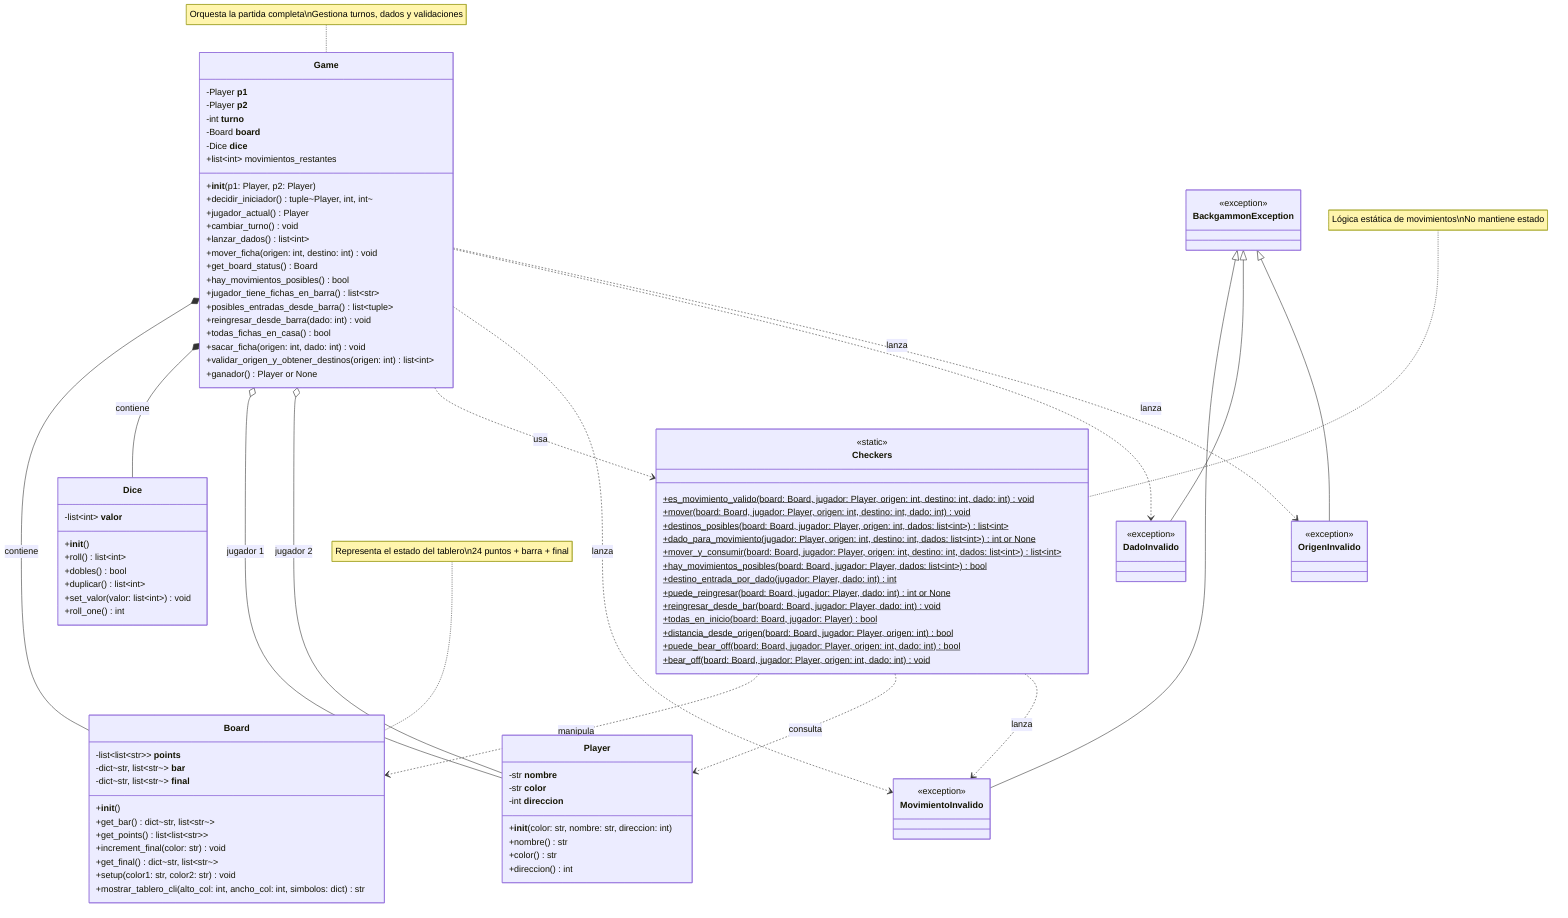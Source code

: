 classDiagram
    direction TB

    class Game {
        -Player __p1__
        -Player __p2__
        -int __turno__
        -Board __board__
        -Dice __dice__
        +list~int~ movimientos_restantes
        +__init__(p1: Player, p2: Player)
        +decidir_iniciador() tuple~Player, int, int~
        +jugador_actual() Player
        +cambiar_turno() void
        +lanzar_dados() list~int~
        +mover_ficha(origen: int, destino: int) void
        +get_board_status() Board
        +hay_movimientos_posibles() bool
        +jugador_tiene_fichas_en_barra() list~str~
        +posibles_entradas_desde_barra() list~tuple~
        +reingresar_desde_barra(dado: int) void
        +todas_fichas_en_casa() bool
        +sacar_ficha(origen: int, dado: int) void
        +validar_origen_y_obtener_destinos(origen: int) list~int~
        +ganador() Player or None
    }

    class Player {
        -str __nombre__
        -str __color__
        -int __direccion__
        +__init__(color: str, nombre: str, direccion: int)
        +nombre() str
        +color() str
        +direccion() int
    }

    class Board {
        -list~list~str~~ __points__
        -dict~str, list~str~~ __bar__
        -dict~str, list~str~~ __final__
        +__init__()
        +get_bar() dict~str, list~str~~
        +get_points() list~list~str~~
        +increment_final(color: str) void
        +get_final() dict~str, list~str~~
        +setup(color1: str, color2: str) void
        +mostrar_tablero_cli(alto_col: int, ancho_col: int, simbolos: dict) str
    }

    class Dice {
        -list~int~ __valor__
        +__init__()
        +roll() list~int~
        +dobles() bool
        +duplicar() list~int~
        +set_valor(valor: list~int~) void
        +roll_one() int
    }

    class Checkers {
        <<static>>
        +es_movimiento_valido(board: Board, jugador: Player, origen: int, destino: int, dado: int)$ void
        +mover(board: Board, jugador: Player, origen: int, destino: int, dado: int)$ void
        +destinos_posibles(board: Board, jugador: Player, origen: int, dados: list~int~)$ list~int~
        +dado_para_movimiento(jugador: Player, origen: int, destino: int, dados: list~int~)$ int or None
        +mover_y_consumir(board: Board, jugador: Player, origen: int, destino: int, dados: list~int~)$ list~int~
        +hay_movimientos_posibles(board: Board, jugador: Player, dados: list~int~)$ bool
        +destino_entrada_por_dado(jugador: Player, dado: int)$ int
        +puede_reingresar(board: Board, jugador: Player, dado: int)$ int or None
        +reingresar_desde_bar(board: Board, jugador: Player, dado: int)$ void
        +todas_en_inicio(board: Board, jugador: Player)$ bool
        +distancia_desde_origen(board: Board, jugador: Player, origen: int)$ bool
        +puede_bear_off(board: Board, jugador: Player, origen: int, dado: int)$ bool
        +bear_off(board: Board, jugador: Player, origen: int, dado: int)$ void
    }

    class BackgammonException {
        <<exception>>
    }

    class MovimientoInvalido {
        <<exception>>
    }

    class DadoInvalido {
        <<exception>>
    }

    class OrigenInvalido {
        <<exception>>
    }

    %% Relaciones de composición y agregación
    Game *-- Board : contiene
    Game *-- Dice : contiene
    Game o-- Player : jugador 1
    Game o-- Player : jugador 2

    %% Relaciones de dependencia
    Game ..> Checkers : usa
    Game ..> MovimientoInvalido : lanza
    Game ..> DadoInvalido : lanza
    Game ..> OrigenInvalido : lanza
    
    Checkers ..> Board : manipula
    Checkers ..> Player : consulta
    Checkers ..> MovimientoInvalido : lanza

    %% Herencia de excepciones
    BackgammonException <|-- MovimientoInvalido
    BackgammonException <|-- DadoInvalido
    BackgammonException <|-- OrigenInvalido

    %% Notas adicionales
    note for Game "Orquesta la partida completa\nGestiona turnos, dados y validaciones"
    note for Checkers "Lógica estática de movimientos\nNo mantiene estado"
    note for Board "Representa el estado del tablero\n24 puntos + barra + final"